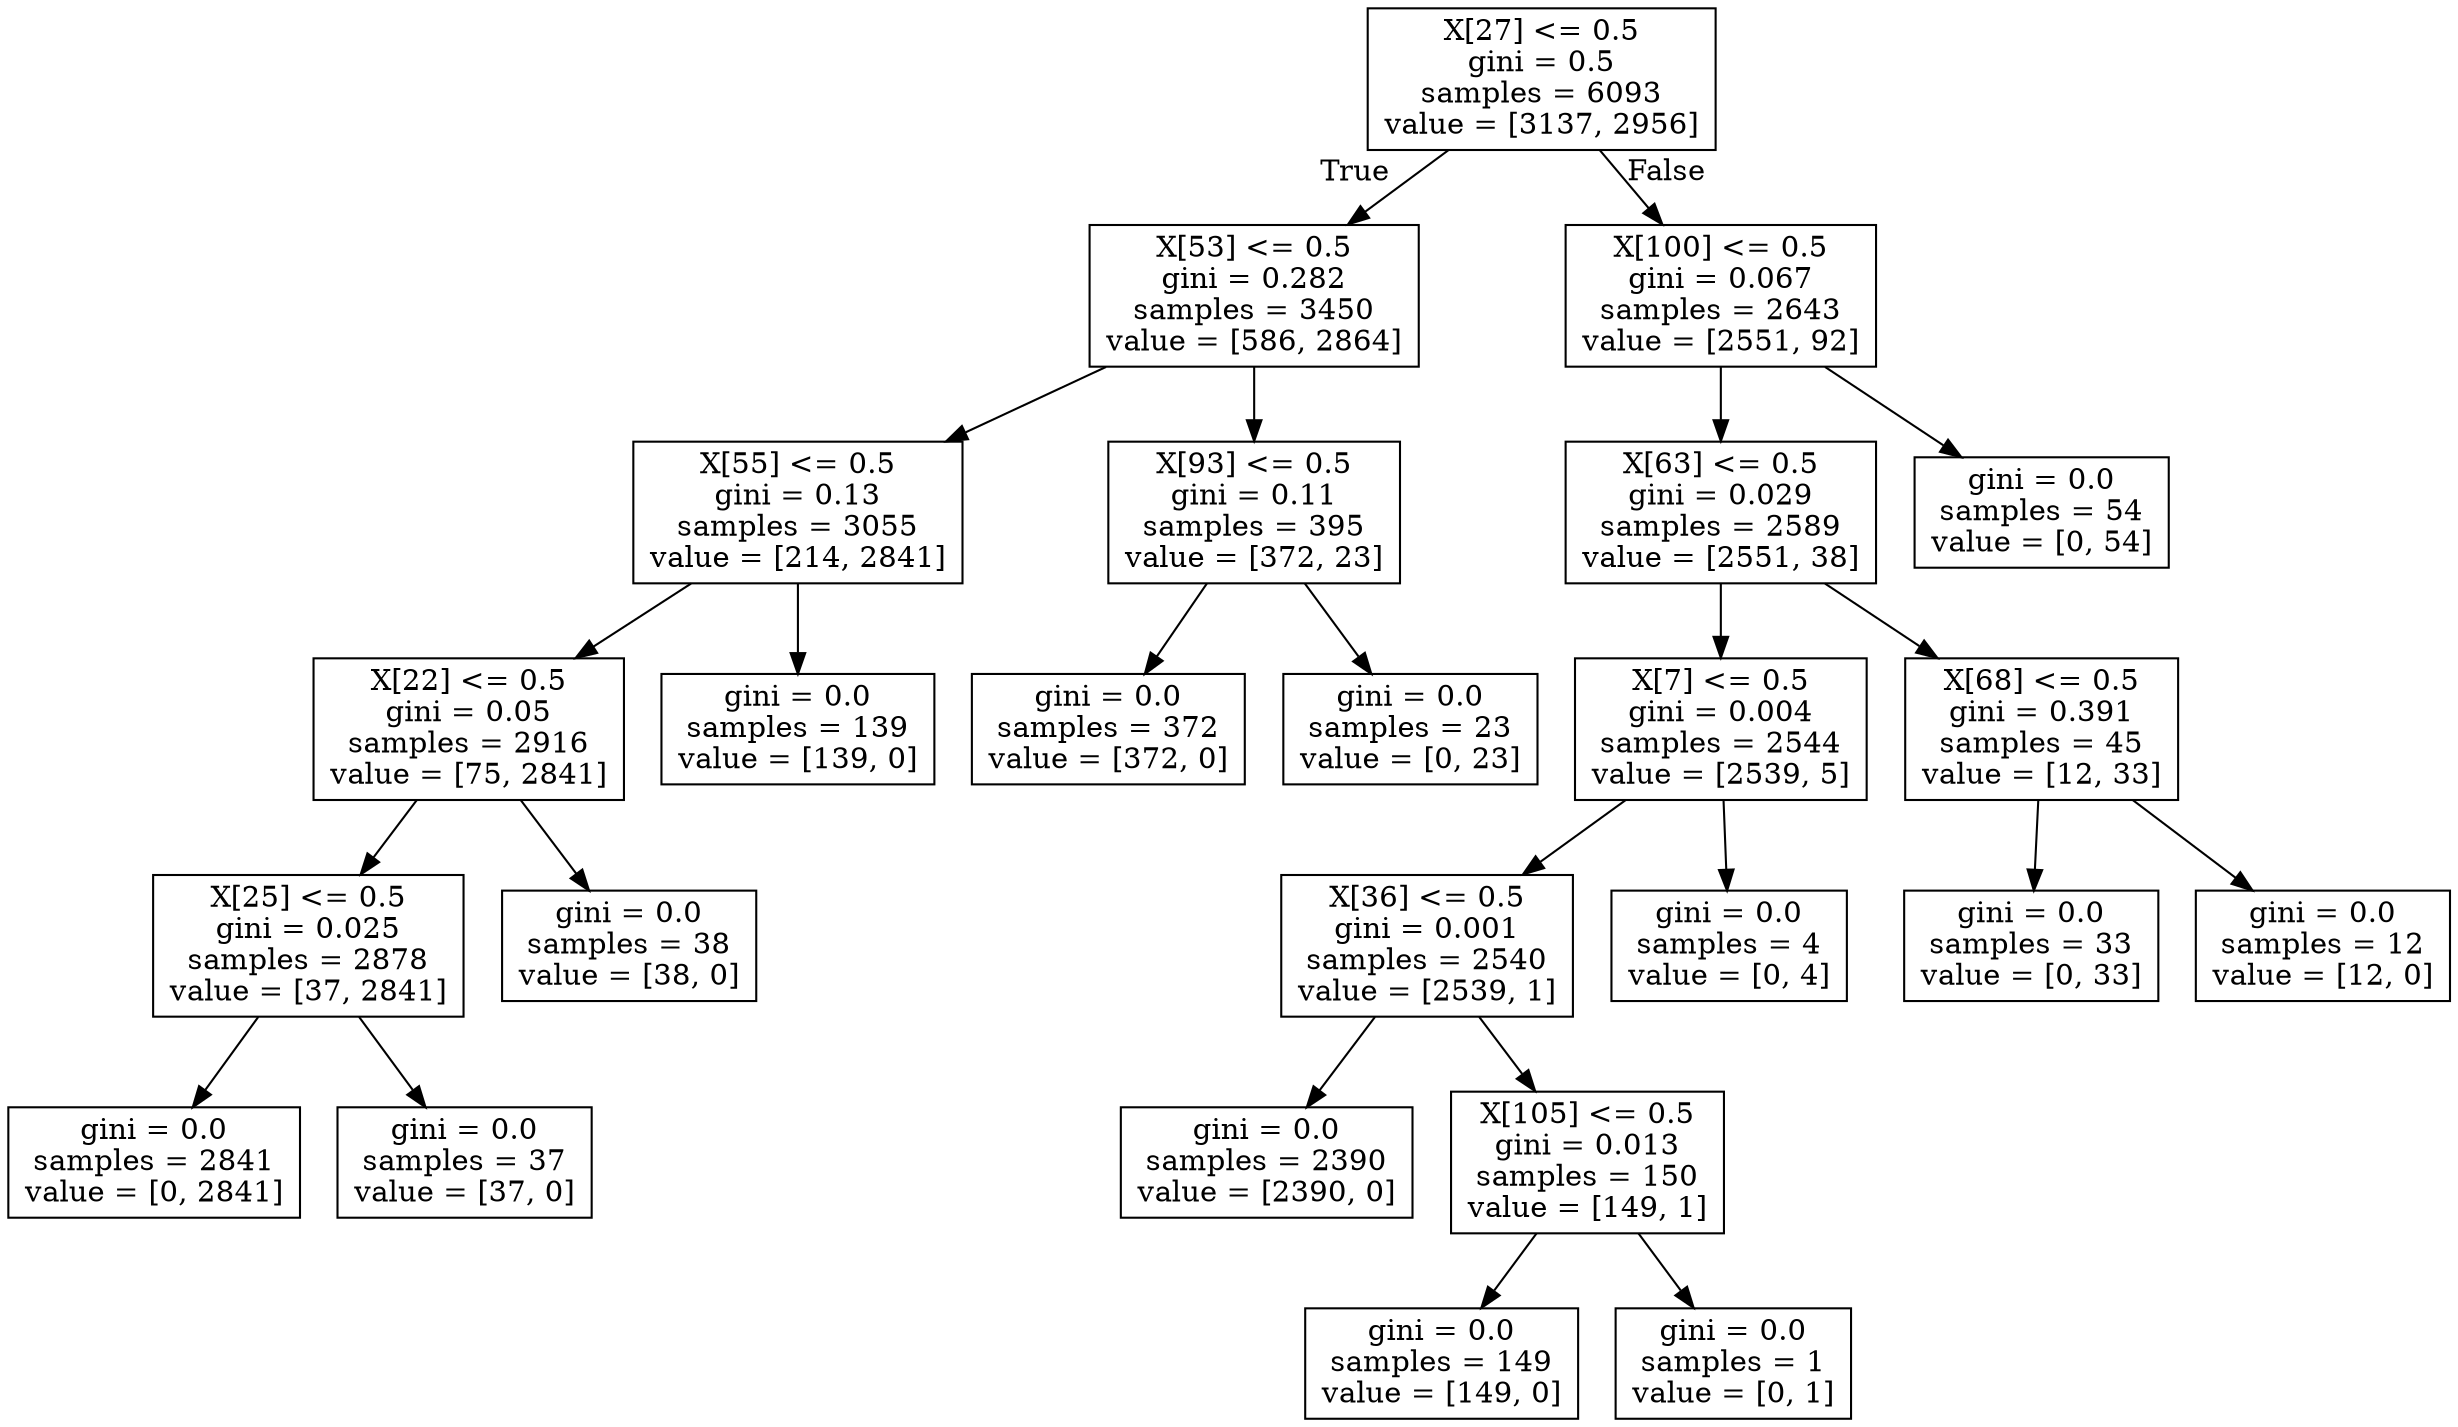 digraph Tree {
node [shape=box] ;
0 [label="X[27] <= 0.5\ngini = 0.5\nsamples = 6093\nvalue = [3137, 2956]"] ;
1 [label="X[53] <= 0.5\ngini = 0.282\nsamples = 3450\nvalue = [586, 2864]"] ;
0 -> 1 [labeldistance=2.5, labelangle=45, headlabel="True"] ;
2 [label="X[55] <= 0.5\ngini = 0.13\nsamples = 3055\nvalue = [214, 2841]"] ;
1 -> 2 ;
3 [label="X[22] <= 0.5\ngini = 0.05\nsamples = 2916\nvalue = [75, 2841]"] ;
2 -> 3 ;
4 [label="X[25] <= 0.5\ngini = 0.025\nsamples = 2878\nvalue = [37, 2841]"] ;
3 -> 4 ;
5 [label="gini = 0.0\nsamples = 2841\nvalue = [0, 2841]"] ;
4 -> 5 ;
6 [label="gini = 0.0\nsamples = 37\nvalue = [37, 0]"] ;
4 -> 6 ;
7 [label="gini = 0.0\nsamples = 38\nvalue = [38, 0]"] ;
3 -> 7 ;
8 [label="gini = 0.0\nsamples = 139\nvalue = [139, 0]"] ;
2 -> 8 ;
9 [label="X[93] <= 0.5\ngini = 0.11\nsamples = 395\nvalue = [372, 23]"] ;
1 -> 9 ;
10 [label="gini = 0.0\nsamples = 372\nvalue = [372, 0]"] ;
9 -> 10 ;
11 [label="gini = 0.0\nsamples = 23\nvalue = [0, 23]"] ;
9 -> 11 ;
12 [label="X[100] <= 0.5\ngini = 0.067\nsamples = 2643\nvalue = [2551, 92]"] ;
0 -> 12 [labeldistance=2.5, labelangle=-45, headlabel="False"] ;
13 [label="X[63] <= 0.5\ngini = 0.029\nsamples = 2589\nvalue = [2551, 38]"] ;
12 -> 13 ;
14 [label="X[7] <= 0.5\ngini = 0.004\nsamples = 2544\nvalue = [2539, 5]"] ;
13 -> 14 ;
15 [label="X[36] <= 0.5\ngini = 0.001\nsamples = 2540\nvalue = [2539, 1]"] ;
14 -> 15 ;
16 [label="gini = 0.0\nsamples = 2390\nvalue = [2390, 0]"] ;
15 -> 16 ;
17 [label="X[105] <= 0.5\ngini = 0.013\nsamples = 150\nvalue = [149, 1]"] ;
15 -> 17 ;
18 [label="gini = 0.0\nsamples = 149\nvalue = [149, 0]"] ;
17 -> 18 ;
19 [label="gini = 0.0\nsamples = 1\nvalue = [0, 1]"] ;
17 -> 19 ;
20 [label="gini = 0.0\nsamples = 4\nvalue = [0, 4]"] ;
14 -> 20 ;
21 [label="X[68] <= 0.5\ngini = 0.391\nsamples = 45\nvalue = [12, 33]"] ;
13 -> 21 ;
22 [label="gini = 0.0\nsamples = 33\nvalue = [0, 33]"] ;
21 -> 22 ;
23 [label="gini = 0.0\nsamples = 12\nvalue = [12, 0]"] ;
21 -> 23 ;
24 [label="gini = 0.0\nsamples = 54\nvalue = [0, 54]"] ;
12 -> 24 ;
}